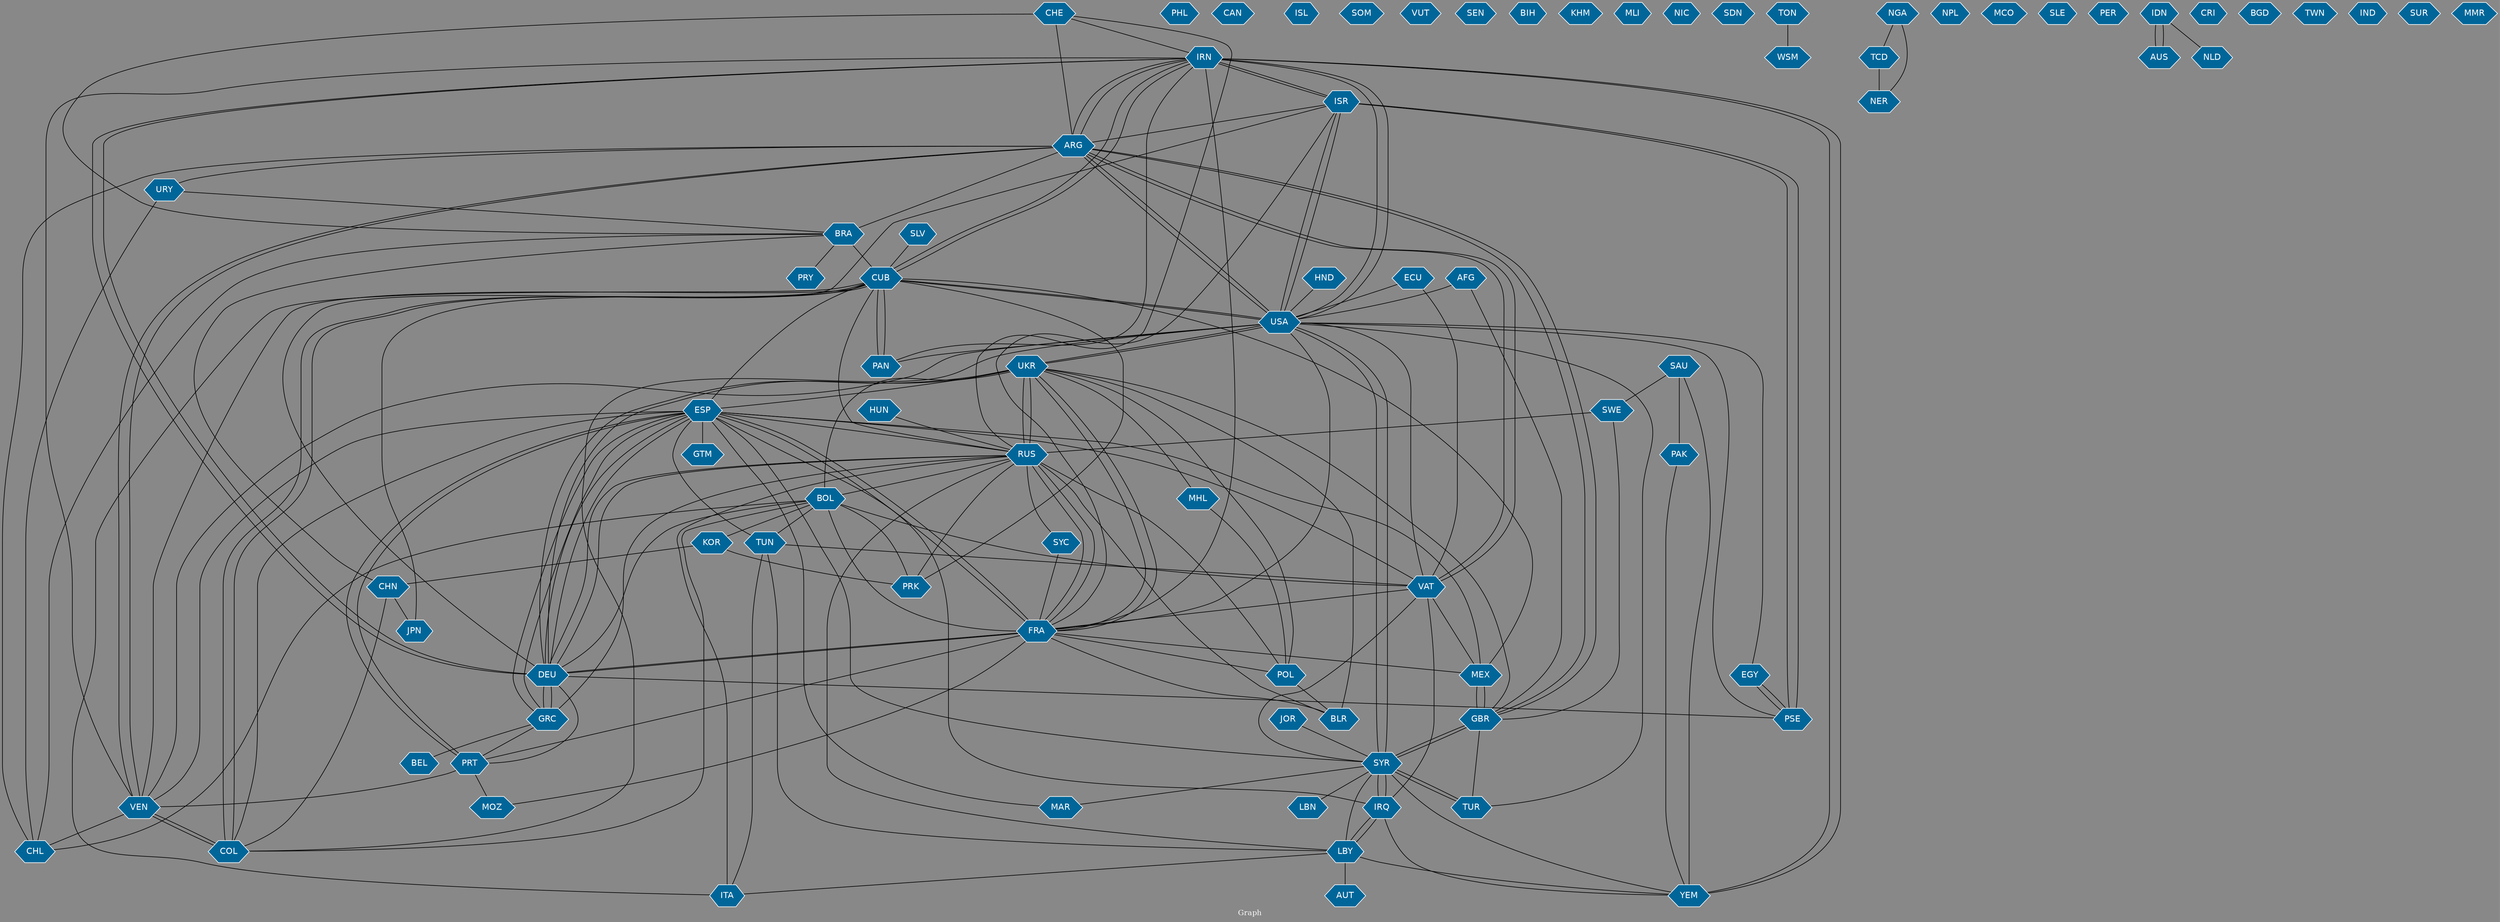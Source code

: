 // Countries together in item graph
graph {
	graph [bgcolor="#888888" fontcolor=white fontsize=12 label="Graph" outputorder=edgesfirst overlap=prism]
	node [color=white fillcolor="#006699" fontcolor=white fontname=Helvetica shape=hexagon style=filled]
	edge [arrowhead=open color=black fontcolor=white fontname=Courier fontsize=12]
		IRN [label=IRN]
		ESP [label=ESP]
		CHL [label=CHL]
		PSE [label=PSE]
		ISR [label=ISR]
		PHL [label=PHL]
		UKR [label=UKR]
		RUS [label=RUS]
		BOL [label=BOL]
		KOR [label=KOR]
		USA [label=USA]
		CAN [label=CAN]
		CUB [label=CUB]
		IRQ [label=IRQ]
		SYR [label=SYR]
		COL [label=COL]
		BRA [label=BRA]
		VAT [label=VAT]
		PRT [label=PRT]
		FRA [label=FRA]
		MOZ [label=MOZ]
		GRC [label=GRC]
		DEU [label=DEU]
		ARG [label=ARG]
		VEN [label=VEN]
		ISL [label=ISL]
		ITA [label=ITA]
		SOM [label=SOM]
		PRK [label=PRK]
		VUT [label=VUT]
		YEM [label=YEM]
		TUR [label=TUR]
		PAK [label=PAK]
		CHN [label=CHN]
		SEN [label=SEN]
		BIH [label=BIH]
		GBR [label=GBR]
		MEX [label=MEX]
		TUN [label=TUN]
		KHM [label=KHM]
		MLI [label=MLI]
		NIC [label=NIC]
		SWE [label=SWE]
		SDN [label=SDN]
		SAU [label=SAU]
		AFG [label=AFG]
		TON [label=TON]
		WSM [label=WSM]
		URY [label=URY]
		CHE [label=CHE]
		LBY [label=LBY]
		NGA [label=NGA]
		SLV [label=SLV]
		PAN [label=PAN]
		POL [label=POL]
		MAR [label=MAR]
		AUT [label=AUT]
		NPL [label=NPL]
		GTM [label=GTM]
		MCO [label=MCO]
		ECU [label=ECU]
		SLE [label=SLE]
		LBN [label=LBN]
		PER [label=PER]
		EGY [label=EGY]
		SYC [label=SYC]
		BEL [label=BEL]
		JPN [label=JPN]
		IDN [label=IDN]
		AUS [label=AUS]
		MHL [label=MHL]
		TCD [label=TCD]
		NER [label=NER]
		CRI [label=CRI]
		HUN [label=HUN]
		BLR [label=BLR]
		HND [label=HND]
		BGD [label=BGD]
		TWN [label=TWN]
		IND [label=IND]
		SUR [label=SUR]
		MMR [label=MMR]
		NLD [label=NLD]
		PRY [label=PRY]
		JOR [label=JOR]
			LBY -- RUS [weight=1]
			COL -- ESP [weight=1]
			UKR -- FRA [weight=1]
			RUS -- BOL [weight=1]
			BRA -- CUB [weight=4]
			SYR -- TUR [weight=1]
			VEN -- USA [weight=2]
			VAT -- ARG [weight=3]
			USA -- VAT [weight=1]
			CUB -- PAN [weight=1]
			CHE -- RUS [weight=1]
			PRT -- VEN [weight=1]
			FRA -- IRN [weight=3]
			ESP -- PRT [weight=3]
			LBY -- SYR [weight=1]
			SAU -- YEM [weight=3]
			ARG -- USA [weight=1]
			AUS -- IDN [weight=1]
			SYC -- FRA [weight=1]
			SAU -- SWE [weight=3]
			TON -- WSM [weight=1]
			TUR -- SYR [weight=2]
			USA -- COL [weight=1]
			LBY -- TUN [weight=1]
			DEU -- PSE [weight=1]
			AFG -- GBR [weight=1]
			GRC -- BEL [weight=2]
			AFG -- USA [weight=3]
			GBR -- ARG [weight=1]
			ISR -- IRN [weight=6]
			SYR -- LBN [weight=1]
			RUS -- DEU [weight=3]
			IRN -- ISR [weight=3]
			CHL -- URY [weight=1]
			GRC -- PRT [weight=1]
			NGA -- NER [weight=1]
			JOR -- SYR [weight=1]
			CUB -- IRN [weight=1]
			TUR -- USA [weight=1]
			GBR -- MEX [weight=1]
			POL -- BLR [weight=1]
			DEU -- ESP [weight=1]
			PAK -- YEM [weight=1]
			IRN -- CUB [weight=1]
			USA -- UKR [weight=1]
			USA -- IRN [weight=5]
			RUS -- CUB [weight=2]
			LBY -- YEM [weight=1]
			ARG -- VEN [weight=3]
			IRQ -- LBY [weight=1]
			ARG -- URY [weight=1]
			KOR -- PRK [weight=1]
			DEU -- RUS [weight=3]
			COL -- CUB [weight=2]
			ISR -- ARG [weight=1]
			EGY -- PSE [weight=1]
			TCD -- NER [weight=2]
			CHL -- ARG [weight=1]
			CHN -- COL [weight=1]
			TUN -- VAT [weight=1]
			FRA -- POL [weight=1]
			IRN -- ARG [weight=1]
			BOL -- TUN [weight=1]
			ARG -- IRN [weight=3]
			VAT -- MEX [weight=1]
			ECU -- USA [weight=1]
			YEM -- IRN [weight=1]
			COL -- VEN [weight=1]
			USA -- ARG [weight=1]
			USA -- SYR [weight=2]
			BOL -- KOR [weight=2]
			IDN -- NLD [weight=1]
			IRN -- VEN [weight=2]
			PSE -- EGY [weight=1]
			RUS -- POL [weight=2]
			CHN -- JPN [weight=1]
			TUN -- ITA [weight=1]
			UKR -- USA [weight=2]
			PSE -- USA [weight=1]
			IRQ -- SYR [weight=2]
			PSE -- ISR [weight=7]
			ISR -- USA [weight=2]
			DEU -- GRC [weight=6]
			FRA -- ESP [weight=4]
			FRA -- MEX [weight=1]
			FRA -- BOL [weight=1]
			KOR -- CHN [weight=1]
			VAT -- ESP [weight=1]
			VAT -- FRA [weight=1]
			BOL -- VAT [weight=2]
			ESP -- RUS [weight=2]
			LBY -- IRQ [weight=1]
			IRN -- YEM [weight=2]
			FRA -- DEU [weight=4]
			VEN -- CHL [weight=1]
			CUB -- ITA [weight=2]
			CHE -- ARG [weight=2]
			GBR -- SYR [weight=2]
			IDN -- AUS [weight=1]
			TUR -- GBR [weight=2]
			CHE -- BRA [weight=1]
			ESP -- CUB [weight=2]
			DEU -- FRA [weight=5]
			ISR -- PSE [weight=7]
			HND -- USA [weight=1]
			SWE -- RUS [weight=1]
			UKR -- POL [weight=3]
			SYR -- USA [weight=2]
			ESP -- FRA [weight=1]
			DEU -- UKR [weight=4]
			SWE -- GBR [weight=1]
			VAT -- SYR [weight=1]
			MHL -- POL [weight=1]
			URY -- BRA [weight=1]
			VAT -- IRQ [weight=1]
			LBY -- AUT [weight=1]
			DEU -- PRT [weight=1]
			CHE -- IRN [weight=1]
			UKR -- GBR [weight=2]
			DEU -- IRN [weight=1]
			IRN -- DEU [weight=1]
			MEX -- GBR [weight=1]
			PRT -- MOZ [weight=1]
			PAN -- IRN [weight=2]
			RUS -- UKR [weight=7]
			SYR -- MAR [weight=1]
			FRA -- RUS [weight=2]
			IRN -- USA [weight=3]
			ESP -- TUN [weight=1]
			MEX -- ESP [weight=1]
			VEN -- ESP [weight=1]
			COL -- BOL [weight=4]
			BRA -- CHN [weight=1]
			SLV -- CUB [weight=1]
			RUS -- SYC [weight=1]
			UKR -- ESP [weight=1]
			NGA -- TCD [weight=1]
			DEU -- ISR [weight=1]
			GRC -- ESP [weight=3]
			VEN -- CUB [weight=1]
			LBY -- ITA [weight=1]
			CHL -- BRA [weight=1]
			BOL -- UKR [weight=1]
			USA -- ISR [weight=3]
			ESP -- GRC [weight=2]
			UKR -- MHL [weight=1]
			SYR -- IRQ [weight=4]
			FRA -- USA [weight=2]
			UKR -- RUS [weight=11]
			UKR -- BLR [weight=1]
			ARG -- VAT [weight=1]
			PRT -- FRA [weight=1]
			USA -- EGY [weight=1]
			SYR -- GBR [weight=1]
			VEN -- ARG [weight=1]
			RUS -- FRA [weight=1]
			CUB -- JPN [weight=1]
			SYR -- YEM [weight=1]
			UKR -- DEU [weight=1]
			ARG -- BRA [weight=2]
			VEN -- COL [weight=1]
			PAN -- CUB [weight=2]
			SYR -- ESP [weight=2]
			ESP -- DEU [weight=2]
			CUB -- COL [weight=4]
			HUN -- RUS [weight=1]
			ARG -- GBR [weight=1]
			BRA -- PRY [weight=1]
			IRQ -- YEM [weight=1]
			DEU -- BOL [weight=1]
			IRQ -- ESP [weight=1]
			SAU -- PAK [weight=1]
			USA -- CUB [weight=4]
			FRA -- BLR [weight=1]
			PRK -- CUB [weight=1]
			RUS -- BLR [weight=1]
			CUB -- USA [weight=8]
			USA -- PAN [weight=1]
			GRC -- DEU [weight=6]
			ESP -- MAR [weight=1]
			BOL -- CHL [weight=3]
			FRA -- ISR [weight=1]
			PRT -- ESP [weight=2]
			PRK -- RUS [weight=1]
			ESP -- GTM [weight=1]
			MEX -- CUB [weight=1]
			FRA -- MOZ [weight=1]
			ECU -- VAT [weight=1]
			FRA -- UKR [weight=2]
			RUS -- ITA [weight=1]
			RUS -- GRC [weight=1]
			BOL -- PRK [weight=1]
}